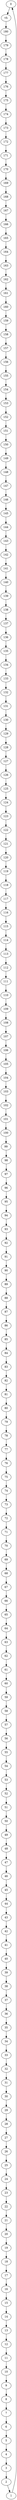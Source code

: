 strict digraph "" {
	0	 [d=47];
	vh	 [d=0];
	0 -> vh	 [w=181];
	1	 [d=22];
	1 -> 0	 [w=0];
	2	 [d=5];
	2 -> 1	 [w=0];
	3	 [d=19];
	3 -> 2	 [w=0];
	4	 [d=90];
	4 -> 3	 [w=0];
	5	 [d=74];
	5 -> 4	 [w=0];
	6	 [d=82];
	6 -> 5	 [w=0];
	7	 [d=25];
	7 -> 6	 [w=0];
	8	 [d=17];
	8 -> 7	 [w=0];
	9	 [d=100];
	9 -> 8	 [w=0];
	10	 [d=22];
	10 -> 9	 [w=0];
	11	 [d=29];
	11 -> 10	 [w=0];
	12	 [d=98];
	12 -> 11	 [w=0];
	13	 [d=3];
	13 -> 12	 [w=0];
	14	 [d=21];
	14 -> 13	 [w=0];
	15	 [d=40];
	15 -> 14	 [w=0];
	16	 [d=39];
	16 -> 15	 [w=0];
	17	 [d=92];
	17 -> 16	 [w=0];
	18	 [d=28];
	18 -> 17	 [w=0];
	19	 [d=40];
	19 -> 18	 [w=0];
	20	 [d=92];
	20 -> 19	 [w=0];
	21	 [d=12];
	21 -> 20	 [w=0];
	22	 [d=1];
	22 -> 21	 [w=0];
	23	 [d=67];
	23 -> 22	 [w=0];
	24	 [d=21];
	24 -> 23	 [w=0];
	25	 [d=68];
	25 -> 24	 [w=0];
	26	 [d=45];
	26 -> 25	 [w=0];
	27	 [d=19];
	27 -> 26	 [w=0];
	28	 [d=93];
	28 -> 27	 [w=0];
	29	 [d=24];
	29 -> 28	 [w=0];
	30	 [d=16];
	30 -> 29	 [w=0];
	31	 [d=100];
	31 -> 30	 [w=0];
	32	 [d=92];
	32 -> 31	 [w=0];
	33	 [d=91];
	33 -> 32	 [w=0];
	34	 [d=58];
	34 -> 33	 [w=0];
	35	 [d=99];
	35 -> 34	 [w=0];
	36	 [d=65];
	36 -> 35	 [w=0];
	37	 [d=26];
	37 -> 36	 [w=0];
	38	 [d=94];
	38 -> 37	 [w=0];
	39	 [d=36];
	39 -> 38	 [w=0];
	40	 [d=78];
	40 -> 39	 [w=0];
	41	 [d=57];
	41 -> 40	 [w=0];
	42	 [d=61];
	42 -> 41	 [w=0];
	43	 [d=5];
	43 -> 42	 [w=0];
	44	 [d=64];
	44 -> 43	 [w=0];
	45	 [d=32];
	45 -> 44	 [w=0];
	46	 [d=59];
	46 -> 45	 [w=0];
	47	 [d=31];
	47 -> 46	 [w=0];
	48	 [d=25];
	48 -> 47	 [w=0];
	49	 [d=24];
	49 -> 48	 [w=0];
	50	 [d=77];
	50 -> 49	 [w=0];
	51	 [d=8];
	51 -> 50	 [w=0];
	52	 [d=67];
	52 -> 51	 [w=0];
	53	 [d=67];
	53 -> 52	 [w=0];
	54	 [d=74];
	54 -> 53	 [w=0];
	55	 [d=42];
	55 -> 54	 [w=0];
	56	 [d=97];
	56 -> 55	 [w=0];
	57	 [d=57];
	57 -> 56	 [w=0];
	58	 [d=95];
	58 -> 57	 [w=0];
	59	 [d=75];
	59 -> 58	 [w=0];
	60	 [d=17];
	60 -> 59	 [w=0];
	61	 [d=12];
	61 -> 60	 [w=0];
	62	 [d=68];
	62 -> 61	 [w=0];
	63	 [d=34];
	63 -> 62	 [w=0];
	64	 [d=10];
	64 -> 63	 [w=0];
	65	 [d=91];
	65 -> 64	 [w=0];
	66	 [d=100];
	66 -> 65	 [w=0];
	67	 [d=23];
	67 -> 66	 [w=0];
	68	 [d=77];
	68 -> 67	 [w=0];
	69	 [d=8];
	69 -> 68	 [w=0];
	70	 [d=27];
	70 -> 69	 [w=0];
	71	 [d=18];
	71 -> 70	 [w=0];
	72	 [d=78];
	72 -> 71	 [w=0];
	73	 [d=18];
	73 -> 72	 [w=0];
	74	 [d=14];
	74 -> 73	 [w=0];
	75	 [d=33];
	75 -> 74	 [w=0];
	76	 [d=86];
	76 -> 75	 [w=0];
	77	 [d=99];
	77 -> 76	 [w=0];
	78	 [d=29];
	78 -> 77	 [w=0];
	79	 [d=58];
	79 -> 78	 [w=0];
	80	 [d=70];
	80 -> 79	 [w=0];
	81	 [d=56];
	81 -> 80	 [w=0];
	82	 [d=68];
	82 -> 81	 [w=0];
	83	 [d=24];
	83 -> 82	 [w=0];
	84	 [d=92];
	84 -> 83	 [w=0];
	85	 [d=70];
	85 -> 84	 [w=0];
	86	 [d=19];
	86 -> 85	 [w=0];
	87	 [d=91];
	87 -> 86	 [w=0];
	88	 [d=17];
	88 -> 87	 [w=0];
	89	 [d=26];
	89 -> 88	 [w=0];
	90	 [d=94];
	90 -> 89	 [w=0];
	91	 [d=17];
	91 -> 90	 [w=0];
	92	 [d=39];
	92 -> 91	 [w=0];
	93	 [d=81];
	93 -> 92	 [w=0];
	94	 [d=7];
	94 -> 93	 [w=0];
	95	 [d=35];
	95 -> 94	 [w=0];
	96	 [d=11];
	96 -> 95	 [w=0];
	97	 [d=35];
	97 -> 96	 [w=0];
	98	 [d=37];
	98 -> 97	 [w=0];
	99	 [d=29];
	99 -> 98	 [w=0];
	100	 [d=96];
	100 -> 99	 [w=0];
	101	 [d=85];
	101 -> 100	 [w=0];
	102	 [d=30];
	102 -> 101	 [w=0];
	103	 [d=44];
	103 -> 102	 [w=0];
	104	 [d=88];
	104 -> 103	 [w=0];
	105	 [d=66];
	105 -> 104	 [w=0];
	106	 [d=66];
	106 -> 105	 [w=0];
	107	 [d=52];
	107 -> 106	 [w=0];
	108	 [d=59];
	108 -> 107	 [w=0];
	109	 [d=16];
	109 -> 108	 [w=0];
	110	 [d=86];
	110 -> 109	 [w=0];
	111	 [d=43];
	111 -> 110	 [w=0];
	112	 [d=87];
	112 -> 111	 [w=0];
	113	 [d=14];
	113 -> 112	 [w=0];
	114	 [d=97];
	114 -> 113	 [w=0];
	115	 [d=54];
	115 -> 114	 [w=0];
	116	 [d=92];
	116 -> 115	 [w=0];
	117	 [d=78];
	117 -> 116	 [w=0];
	118	 [d=59];
	118 -> 117	 [w=0];
	119	 [d=64];
	119 -> 118	 [w=0];
	120	 [d=74];
	120 -> 119	 [w=0];
	121	 [d=49];
	121 -> 120	 [w=0];
	122	 [d=65];
	122 -> 121	 [w=0];
	123	 [d=18];
	123 -> 122	 [w=0];
	124	 [d=90];
	124 -> 123	 [w=0];
	125	 [d=33];
	125 -> 124	 [w=0];
	126	 [d=6];
	126 -> 125	 [w=0];
	127	 [d=77];
	127 -> 126	 [w=0];
	128	 [d=24];
	128 -> 127	 [w=0];
	129	 [d=96];
	129 -> 128	 [w=0];
	130	 [d=43];
	130 -> 129	 [w=0];
	131	 [d=59];
	131 -> 130	 [w=0];
	132	 [d=66];
	132 -> 131	 [w=0];
	133	 [d=95];
	133 -> 132	 [w=0];
	134	 [d=37];
	134 -> 133	 [w=0];
	135	 [d=23];
	135 -> 134	 [w=0];
	136	 [d=1];
	136 -> 135	 [w=0];
	137	 [d=74];
	137 -> 136	 [w=0];
	138	 [d=37];
	138 -> 137	 [w=0];
	139	 [d=63];
	139 -> 138	 [w=0];
	140	 [d=100];
	140 -> 139	 [w=0];
	141	 [d=59];
	141 -> 140	 [w=0];
	142	 [d=51];
	142 -> 141	 [w=0];
	143	 [d=18];
	143 -> 142	 [w=0];
	144	 [d=54];
	144 -> 143	 [w=0];
	145	 [d=63];
	145 -> 144	 [w=0];
	146	 [d=23];
	146 -> 145	 [w=0];
	147	 [d=6];
	147 -> 146	 [w=0];
	148	 [d=9];
	148 -> 147	 [w=0];
	149	 [d=98];
	149 -> 148	 [w=0];
	150	 [d=21];
	150 -> 149	 [w=0];
	151	 [d=75];
	151 -> 150	 [w=0];
	152	 [d=24];
	152 -> 151	 [w=0];
	153	 [d=22];
	153 -> 152	 [w=0];
	154	 [d=48];
	154 -> 153	 [w=0];
	155	 [d=75];
	155 -> 154	 [w=0];
	156	 [d=86];
	156 -> 155	 [w=0];
	157	 [d=55];
	157 -> 156	 [w=0];
	158	 [d=26];
	158 -> 157	 [w=0];
	159	 [d=27];
	159 -> 158	 [w=0];
	160	 [d=48];
	160 -> 159	 [w=0];
	161	 [d=77];
	161 -> 160	 [w=0];
	162	 [d=31];
	162 -> 161	 [w=0];
	163	 [d=45];
	163 -> 162	 [w=0];
	164	 [d=12];
	164 -> 163	 [w=0];
	165	 [d=86];
	165 -> 164	 [w=0];
	166	 [d=89];
	166 -> 165	 [w=0];
	167	 [d=18];
	167 -> 166	 [w=0];
	168	 [d=10];
	168 -> 167	 [w=0];
	169	 [d=51];
	169 -> 168	 [w=0];
	170	 [d=72];
	170 -> 169	 [w=0];
	171	 [d=27];
	171 -> 170	 [w=0];
	172	 [d=89];
	172 -> 171	 [w=0];
	173	 [d=50];
	173 -> 172	 [w=0];
	174	 [d=92];
	174 -> 173	 [w=0];
	175	 [d=42];
	175 -> 174	 [w=0];
	176	 [d=100];
	176 -> 175	 [w=0];
	177	 [d=73];
	177 -> 176	 [w=0];
	178	 [d=84];
	178 -> 177	 [w=0];
	179	 [d=37];
	179 -> 178	 [w=0];
	180	 [d=21];
	180 -> 179	 [w=0];
	vh -> 180	 [w=0];
}
